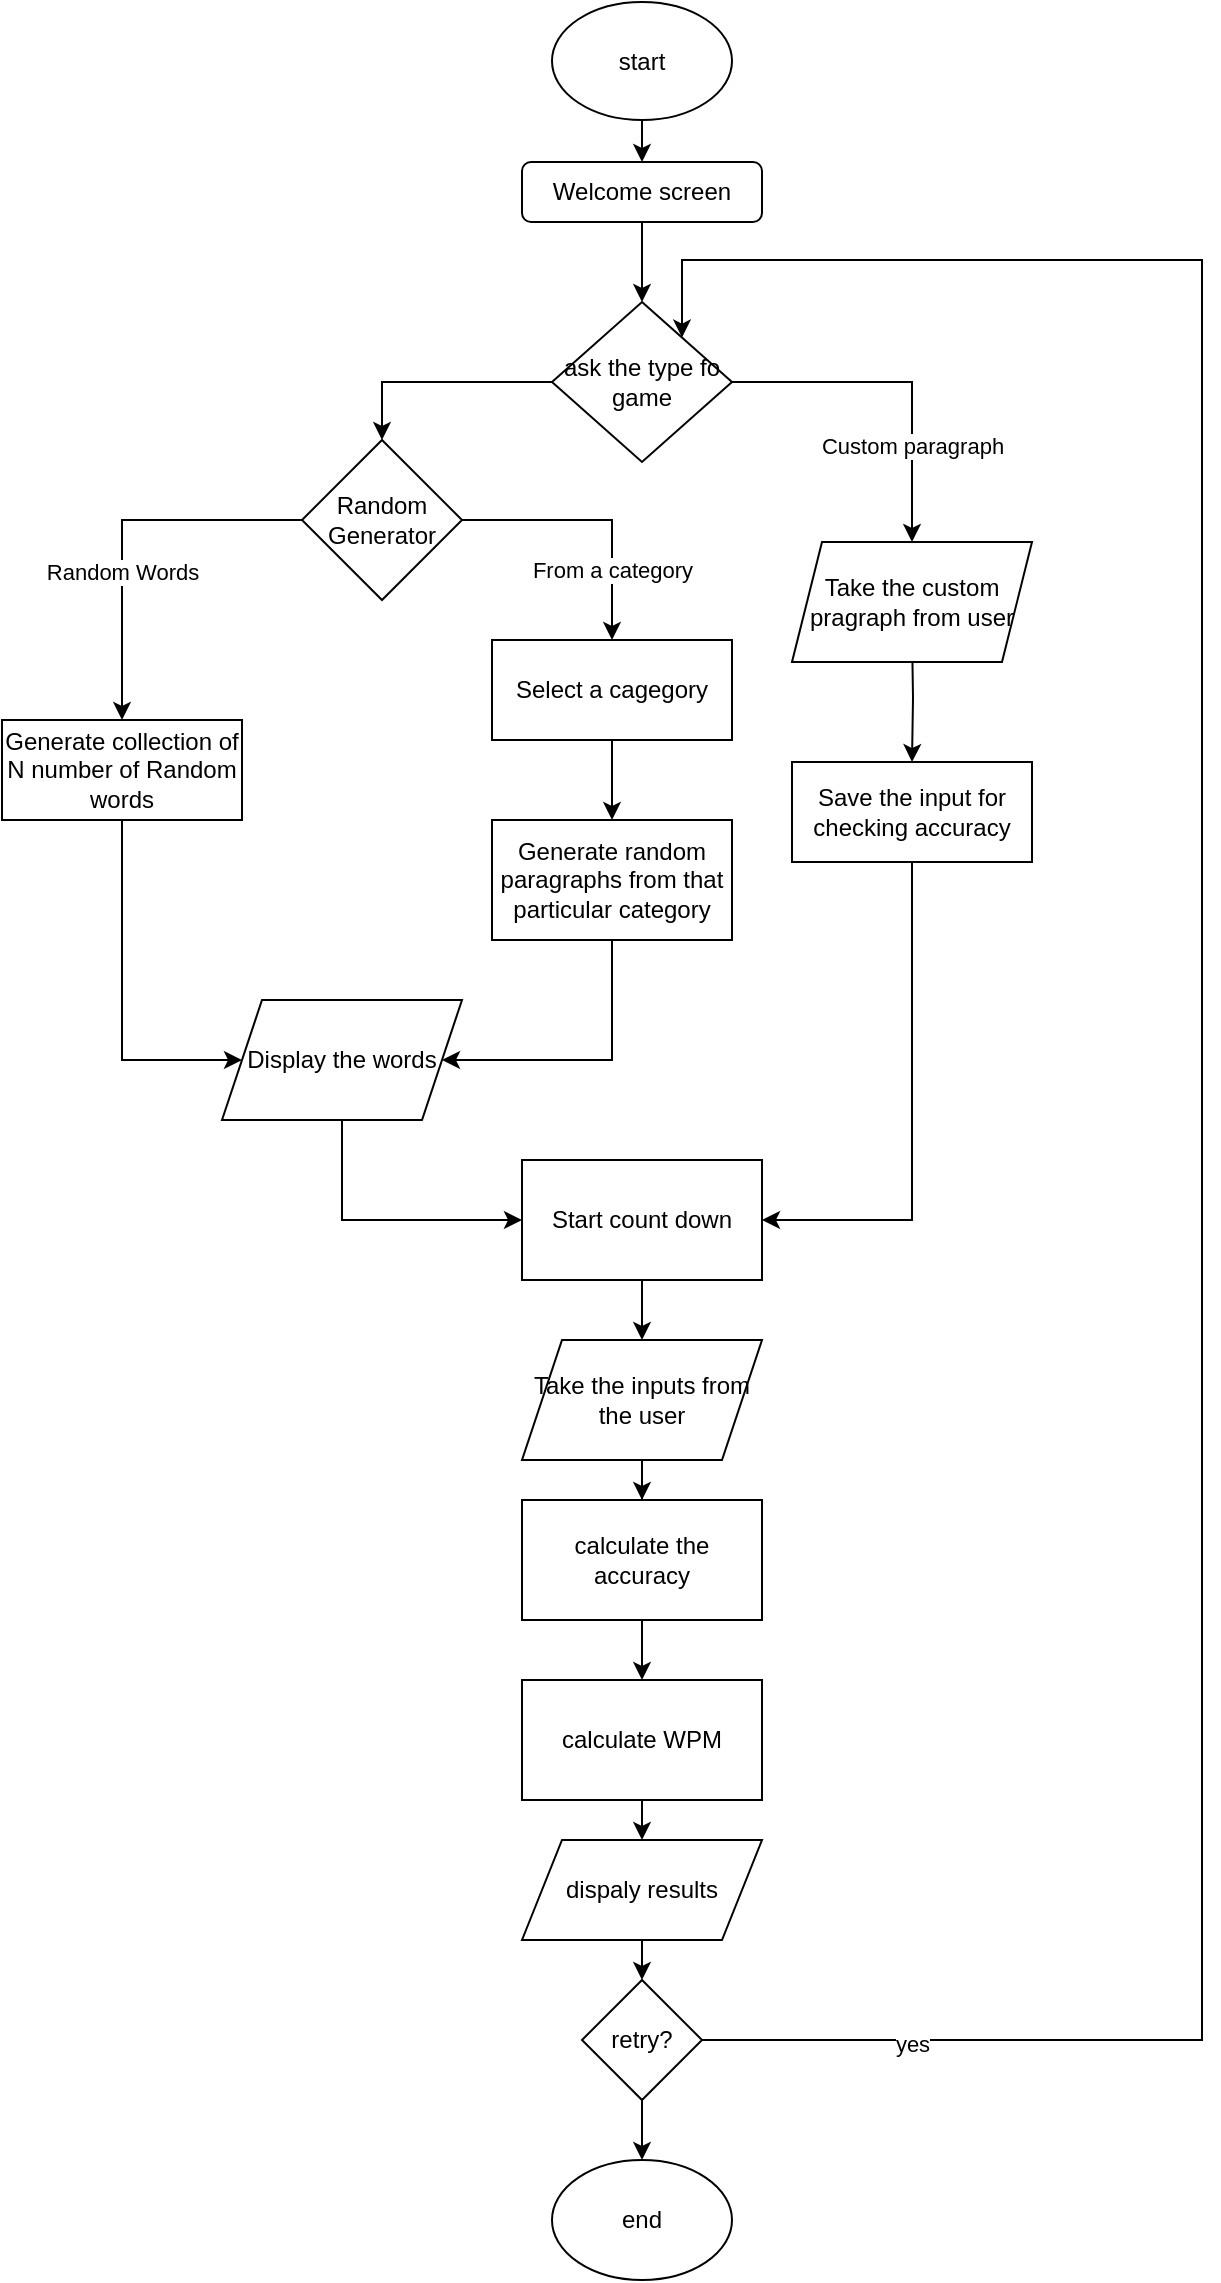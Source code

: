 <mxfile version="21.6.8" type="device">
  <diagram id="C5RBs43oDa-KdzZeNtuy" name="Page-1">
    <mxGraphModel dx="780" dy="542" grid="1" gridSize="10" guides="1" tooltips="1" connect="1" arrows="1" fold="1" page="1" pageScale="1" pageWidth="827" pageHeight="1169" math="0" shadow="0">
      <root>
        <mxCell id="WIyWlLk6GJQsqaUBKTNV-0" />
        <mxCell id="WIyWlLk6GJQsqaUBKTNV-1" parent="WIyWlLk6GJQsqaUBKTNV-0" />
        <mxCell id="sG4sw3OlcYv7NpaMzdil-11" value="" style="edgeStyle=orthogonalEdgeStyle;rounded=0;orthogonalLoop=1;jettySize=auto;html=1;" parent="WIyWlLk6GJQsqaUBKTNV-1" source="WIyWlLk6GJQsqaUBKTNV-3" target="sG4sw3OlcYv7NpaMzdil-1" edge="1">
          <mxGeometry relative="1" as="geometry" />
        </mxCell>
        <mxCell id="WIyWlLk6GJQsqaUBKTNV-3" value="Welcome screen" style="rounded=1;whiteSpace=wrap;html=1;fontSize=12;glass=0;strokeWidth=1;shadow=0;" parent="WIyWlLk6GJQsqaUBKTNV-1" vertex="1">
          <mxGeometry x="320" y="91" width="120" height="30" as="geometry" />
        </mxCell>
        <mxCell id="sG4sw3OlcYv7NpaMzdil-3" value="" style="edgeStyle=orthogonalEdgeStyle;rounded=0;orthogonalLoop=1;jettySize=auto;html=1;entryX=0.5;entryY=0;entryDx=0;entryDy=0;" parent="WIyWlLk6GJQsqaUBKTNV-1" source="sG4sw3OlcYv7NpaMzdil-1" target="sG4sw3OlcYv7NpaMzdil-42" edge="1">
          <mxGeometry relative="1" as="geometry">
            <mxPoint x="514.941" y="296" as="targetPoint" />
          </mxGeometry>
        </mxCell>
        <mxCell id="sG4sw3OlcYv7NpaMzdil-23" value="Custom paragraph" style="edgeLabel;html=1;align=center;verticalAlign=middle;resizable=0;points=[];" parent="sG4sw3OlcYv7NpaMzdil-3" vertex="1" connectable="0">
          <mxGeometry x="0.175" y="-2" relative="1" as="geometry">
            <mxPoint x="2" y="22" as="offset" />
          </mxGeometry>
        </mxCell>
        <mxCell id="sG4sw3OlcYv7NpaMzdil-9" value="" style="edgeStyle=orthogonalEdgeStyle;rounded=0;orthogonalLoop=1;jettySize=auto;html=1;" parent="WIyWlLk6GJQsqaUBKTNV-1" source="sG4sw3OlcYv7NpaMzdil-1" target="sG4sw3OlcYv7NpaMzdil-10" edge="1">
          <mxGeometry relative="1" as="geometry">
            <mxPoint x="160" y="201" as="targetPoint" />
            <Array as="points">
              <mxPoint x="250" y="201" />
            </Array>
          </mxGeometry>
        </mxCell>
        <mxCell id="sG4sw3OlcYv7NpaMzdil-1" value="ask the type fo game" style="rhombus;whiteSpace=wrap;html=1;" parent="WIyWlLk6GJQsqaUBKTNV-1" vertex="1">
          <mxGeometry x="335" y="161" width="90" height="80" as="geometry" />
        </mxCell>
        <mxCell id="sG4sw3OlcYv7NpaMzdil-17" value="" style="edgeStyle=orthogonalEdgeStyle;rounded=0;orthogonalLoop=1;jettySize=auto;html=1;" parent="WIyWlLk6GJQsqaUBKTNV-1" target="sG4sw3OlcYv7NpaMzdil-16" edge="1">
          <mxGeometry relative="1" as="geometry">
            <mxPoint x="515.0" y="326" as="sourcePoint" />
          </mxGeometry>
        </mxCell>
        <mxCell id="sG4sw3OlcYv7NpaMzdil-4" style="edgeStyle=orthogonalEdgeStyle;rounded=0;orthogonalLoop=1;jettySize=auto;html=1;exitX=0.5;exitY=1;exitDx=0;exitDy=0;" parent="WIyWlLk6GJQsqaUBKTNV-1" edge="1">
          <mxGeometry relative="1" as="geometry">
            <mxPoint x="515.0" y="326" as="sourcePoint" />
            <mxPoint x="515.0" y="326" as="targetPoint" />
          </mxGeometry>
        </mxCell>
        <mxCell id="sG4sw3OlcYv7NpaMzdil-13" value="From a category" style="edgeStyle=orthogonalEdgeStyle;rounded=0;orthogonalLoop=1;jettySize=auto;html=1;" parent="WIyWlLk6GJQsqaUBKTNV-1" source="sG4sw3OlcYv7NpaMzdil-10" target="sG4sw3OlcYv7NpaMzdil-12" edge="1">
          <mxGeometry x="0.484" relative="1" as="geometry">
            <mxPoint as="offset" />
          </mxGeometry>
        </mxCell>
        <mxCell id="sG4sw3OlcYv7NpaMzdil-15" value="Random Words" style="edgeStyle=orthogonalEdgeStyle;rounded=0;orthogonalLoop=1;jettySize=auto;html=1;" parent="WIyWlLk6GJQsqaUBKTNV-1" source="sG4sw3OlcYv7NpaMzdil-10" target="sG4sw3OlcYv7NpaMzdil-14" edge="1">
          <mxGeometry x="0.217" relative="1" as="geometry">
            <mxPoint as="offset" />
          </mxGeometry>
        </mxCell>
        <mxCell id="sG4sw3OlcYv7NpaMzdil-10" value="Random Generator" style="rhombus;whiteSpace=wrap;html=1;" parent="WIyWlLk6GJQsqaUBKTNV-1" vertex="1">
          <mxGeometry x="210" y="230" width="80" height="80" as="geometry" />
        </mxCell>
        <mxCell id="sG4sw3OlcYv7NpaMzdil-19" value="" style="edgeStyle=orthogonalEdgeStyle;rounded=0;orthogonalLoop=1;jettySize=auto;html=1;" parent="WIyWlLk6GJQsqaUBKTNV-1" source="sG4sw3OlcYv7NpaMzdil-12" target="sG4sw3OlcYv7NpaMzdil-18" edge="1">
          <mxGeometry relative="1" as="geometry" />
        </mxCell>
        <mxCell id="sG4sw3OlcYv7NpaMzdil-12" value="Select a cagegory" style="whiteSpace=wrap;html=1;" parent="WIyWlLk6GJQsqaUBKTNV-1" vertex="1">
          <mxGeometry x="305" y="330" width="120" height="50" as="geometry" />
        </mxCell>
        <mxCell id="sG4sw3OlcYv7NpaMzdil-39" style="edgeStyle=orthogonalEdgeStyle;rounded=0;orthogonalLoop=1;jettySize=auto;html=1;exitX=0.5;exitY=1;exitDx=0;exitDy=0;entryX=0;entryY=0.5;entryDx=0;entryDy=0;" parent="WIyWlLk6GJQsqaUBKTNV-1" source="sG4sw3OlcYv7NpaMzdil-14" target="sG4sw3OlcYv7NpaMzdil-37" edge="1">
          <mxGeometry relative="1" as="geometry">
            <Array as="points">
              <mxPoint x="120" y="540" />
            </Array>
          </mxGeometry>
        </mxCell>
        <mxCell id="sG4sw3OlcYv7NpaMzdil-14" value="Generate collection of N number of Random words" style="whiteSpace=wrap;html=1;" parent="WIyWlLk6GJQsqaUBKTNV-1" vertex="1">
          <mxGeometry x="60" y="370" width="120" height="50" as="geometry" />
        </mxCell>
        <mxCell id="sG4sw3OlcYv7NpaMzdil-26" style="edgeStyle=orthogonalEdgeStyle;rounded=0;orthogonalLoop=1;jettySize=auto;html=1;exitX=0.5;exitY=1;exitDx=0;exitDy=0;entryX=1;entryY=0.5;entryDx=0;entryDy=0;" parent="WIyWlLk6GJQsqaUBKTNV-1" source="sG4sw3OlcYv7NpaMzdil-16" target="sG4sw3OlcYv7NpaMzdil-24" edge="1">
          <mxGeometry relative="1" as="geometry" />
        </mxCell>
        <mxCell id="sG4sw3OlcYv7NpaMzdil-16" value="Save the input for checking accuracy" style="whiteSpace=wrap;html=1;" parent="WIyWlLk6GJQsqaUBKTNV-1" vertex="1">
          <mxGeometry x="455" y="391" width="120" height="50" as="geometry" />
        </mxCell>
        <mxCell id="sG4sw3OlcYv7NpaMzdil-52" style="edgeStyle=orthogonalEdgeStyle;rounded=0;orthogonalLoop=1;jettySize=auto;html=1;" parent="WIyWlLk6GJQsqaUBKTNV-1" source="sG4sw3OlcYv7NpaMzdil-18" target="sG4sw3OlcYv7NpaMzdil-37" edge="1">
          <mxGeometry relative="1" as="geometry">
            <Array as="points">
              <mxPoint x="365" y="540" />
            </Array>
          </mxGeometry>
        </mxCell>
        <mxCell id="sG4sw3OlcYv7NpaMzdil-18" value="Generate random paragraphs from that particular category" style="whiteSpace=wrap;html=1;" parent="WIyWlLk6GJQsqaUBKTNV-1" vertex="1">
          <mxGeometry x="305" y="420" width="120" height="60" as="geometry" />
        </mxCell>
        <mxCell id="sG4sw3OlcYv7NpaMzdil-35" style="edgeStyle=orthogonalEdgeStyle;rounded=0;orthogonalLoop=1;jettySize=auto;html=1;exitX=0.5;exitY=1;exitDx=0;exitDy=0;entryX=0.5;entryY=0;entryDx=0;entryDy=0;" parent="WIyWlLk6GJQsqaUBKTNV-1" source="sG4sw3OlcYv7NpaMzdil-24" target="sG4sw3OlcYv7NpaMzdil-33" edge="1">
          <mxGeometry relative="1" as="geometry" />
        </mxCell>
        <mxCell id="sG4sw3OlcYv7NpaMzdil-24" value="Start count down" style="rounded=0;whiteSpace=wrap;html=1;" parent="WIyWlLk6GJQsqaUBKTNV-1" vertex="1">
          <mxGeometry x="320" y="590" width="120" height="60" as="geometry" />
        </mxCell>
        <mxCell id="sG4sw3OlcYv7NpaMzdil-32" value="" style="edgeStyle=orthogonalEdgeStyle;rounded=0;orthogonalLoop=1;jettySize=auto;html=1;" parent="WIyWlLk6GJQsqaUBKTNV-1" source="sG4sw3OlcYv7NpaMzdil-29" target="sG4sw3OlcYv7NpaMzdil-31" edge="1">
          <mxGeometry relative="1" as="geometry" />
        </mxCell>
        <mxCell id="sG4sw3OlcYv7NpaMzdil-29" value="calculate the accuracy" style="whiteSpace=wrap;html=1;rounded=0;" parent="WIyWlLk6GJQsqaUBKTNV-1" vertex="1">
          <mxGeometry x="320" y="760" width="120" height="60" as="geometry" />
        </mxCell>
        <mxCell id="sG4sw3OlcYv7NpaMzdil-54" style="edgeStyle=orthogonalEdgeStyle;rounded=0;orthogonalLoop=1;jettySize=auto;html=1;exitX=0.5;exitY=1;exitDx=0;exitDy=0;entryX=0.5;entryY=0;entryDx=0;entryDy=0;" parent="WIyWlLk6GJQsqaUBKTNV-1" source="sG4sw3OlcYv7NpaMzdil-31" target="sG4sw3OlcYv7NpaMzdil-53" edge="1">
          <mxGeometry relative="1" as="geometry" />
        </mxCell>
        <mxCell id="sG4sw3OlcYv7NpaMzdil-31" value="calculate WPM" style="whiteSpace=wrap;html=1;rounded=0;" parent="WIyWlLk6GJQsqaUBKTNV-1" vertex="1">
          <mxGeometry x="320" y="850" width="120" height="60" as="geometry" />
        </mxCell>
        <mxCell id="sG4sw3OlcYv7NpaMzdil-36" style="edgeStyle=orthogonalEdgeStyle;rounded=0;orthogonalLoop=1;jettySize=auto;html=1;exitX=0.5;exitY=1;exitDx=0;exitDy=0;" parent="WIyWlLk6GJQsqaUBKTNV-1" source="sG4sw3OlcYv7NpaMzdil-33" target="sG4sw3OlcYv7NpaMzdil-29" edge="1">
          <mxGeometry relative="1" as="geometry" />
        </mxCell>
        <mxCell id="sG4sw3OlcYv7NpaMzdil-33" value="Take the inputs from the user" style="shape=parallelogram;perimeter=parallelogramPerimeter;whiteSpace=wrap;html=1;fixedSize=1;" parent="WIyWlLk6GJQsqaUBKTNV-1" vertex="1">
          <mxGeometry x="320" y="680" width="120" height="60" as="geometry" />
        </mxCell>
        <mxCell id="sG4sw3OlcYv7NpaMzdil-40" style="edgeStyle=orthogonalEdgeStyle;rounded=0;orthogonalLoop=1;jettySize=auto;html=1;exitX=0.5;exitY=1;exitDx=0;exitDy=0;entryX=0;entryY=0.5;entryDx=0;entryDy=0;" parent="WIyWlLk6GJQsqaUBKTNV-1" source="sG4sw3OlcYv7NpaMzdil-37" target="sG4sw3OlcYv7NpaMzdil-24" edge="1">
          <mxGeometry relative="1" as="geometry" />
        </mxCell>
        <mxCell id="sG4sw3OlcYv7NpaMzdil-37" value="Display the words" style="shape=parallelogram;perimeter=parallelogramPerimeter;whiteSpace=wrap;html=1;fixedSize=1;" parent="WIyWlLk6GJQsqaUBKTNV-1" vertex="1">
          <mxGeometry x="170" y="510" width="120" height="60" as="geometry" />
        </mxCell>
        <mxCell id="sG4sw3OlcYv7NpaMzdil-42" value="Take the custom pragraph from user" style="shape=parallelogram;perimeter=parallelogramPerimeter;whiteSpace=wrap;html=1;fixedSize=1;size=15;" parent="WIyWlLk6GJQsqaUBKTNV-1" vertex="1">
          <mxGeometry x="455" y="281" width="120" height="60" as="geometry" />
        </mxCell>
        <mxCell id="sG4sw3OlcYv7NpaMzdil-44" style="edgeStyle=orthogonalEdgeStyle;rounded=0;orthogonalLoop=1;jettySize=auto;html=1;exitX=0.5;exitY=1;exitDx=0;exitDy=0;entryX=0.5;entryY=0;entryDx=0;entryDy=0;" parent="WIyWlLk6GJQsqaUBKTNV-1" source="sG4sw3OlcYv7NpaMzdil-43" target="WIyWlLk6GJQsqaUBKTNV-3" edge="1">
          <mxGeometry relative="1" as="geometry" />
        </mxCell>
        <mxCell id="sG4sw3OlcYv7NpaMzdil-43" value="start" style="ellipse;whiteSpace=wrap;html=1;" parent="WIyWlLk6GJQsqaUBKTNV-1" vertex="1">
          <mxGeometry x="335" y="11" width="90" height="59" as="geometry" />
        </mxCell>
        <mxCell id="sG4sw3OlcYv7NpaMzdil-45" value="end" style="ellipse;whiteSpace=wrap;html=1;" parent="WIyWlLk6GJQsqaUBKTNV-1" vertex="1">
          <mxGeometry x="335" y="1090" width="90" height="60" as="geometry" />
        </mxCell>
        <mxCell id="sG4sw3OlcYv7NpaMzdil-48" style="edgeStyle=orthogonalEdgeStyle;rounded=0;orthogonalLoop=1;jettySize=auto;html=1;exitX=1;exitY=0.5;exitDx=0;exitDy=0;" parent="WIyWlLk6GJQsqaUBKTNV-1" source="sG4sw3OlcYv7NpaMzdil-47" target="sG4sw3OlcYv7NpaMzdil-1" edge="1">
          <mxGeometry relative="1" as="geometry">
            <Array as="points">
              <mxPoint x="660" y="1030" />
              <mxPoint x="660" y="140" />
              <mxPoint x="400" y="140" />
            </Array>
          </mxGeometry>
        </mxCell>
        <mxCell id="sG4sw3OlcYv7NpaMzdil-49" value="yes" style="edgeLabel;html=1;align=center;verticalAlign=middle;resizable=0;points=[];" parent="sG4sw3OlcYv7NpaMzdil-48" vertex="1" connectable="0">
          <mxGeometry x="0.121" relative="1" as="geometry">
            <mxPoint x="-145" y="558" as="offset" />
          </mxGeometry>
        </mxCell>
        <mxCell id="sG4sw3OlcYv7NpaMzdil-56" style="edgeStyle=orthogonalEdgeStyle;rounded=0;orthogonalLoop=1;jettySize=auto;html=1;exitX=0.5;exitY=1;exitDx=0;exitDy=0;entryX=0.5;entryY=0;entryDx=0;entryDy=0;" parent="WIyWlLk6GJQsqaUBKTNV-1" source="sG4sw3OlcYv7NpaMzdil-47" target="sG4sw3OlcYv7NpaMzdil-45" edge="1">
          <mxGeometry relative="1" as="geometry" />
        </mxCell>
        <mxCell id="sG4sw3OlcYv7NpaMzdil-47" value="retry?" style="rhombus;whiteSpace=wrap;html=1;" parent="WIyWlLk6GJQsqaUBKTNV-1" vertex="1">
          <mxGeometry x="350" y="1000" width="60" height="60" as="geometry" />
        </mxCell>
        <mxCell id="sG4sw3OlcYv7NpaMzdil-55" style="edgeStyle=orthogonalEdgeStyle;rounded=0;orthogonalLoop=1;jettySize=auto;html=1;exitX=0.5;exitY=1;exitDx=0;exitDy=0;entryX=0.5;entryY=0;entryDx=0;entryDy=0;" parent="WIyWlLk6GJQsqaUBKTNV-1" source="sG4sw3OlcYv7NpaMzdil-53" target="sG4sw3OlcYv7NpaMzdil-47" edge="1">
          <mxGeometry relative="1" as="geometry" />
        </mxCell>
        <mxCell id="sG4sw3OlcYv7NpaMzdil-53" value="dispaly results" style="shape=parallelogram;perimeter=parallelogramPerimeter;whiteSpace=wrap;html=1;fixedSize=1;" parent="WIyWlLk6GJQsqaUBKTNV-1" vertex="1">
          <mxGeometry x="320" y="930" width="120" height="50" as="geometry" />
        </mxCell>
      </root>
    </mxGraphModel>
  </diagram>
</mxfile>
